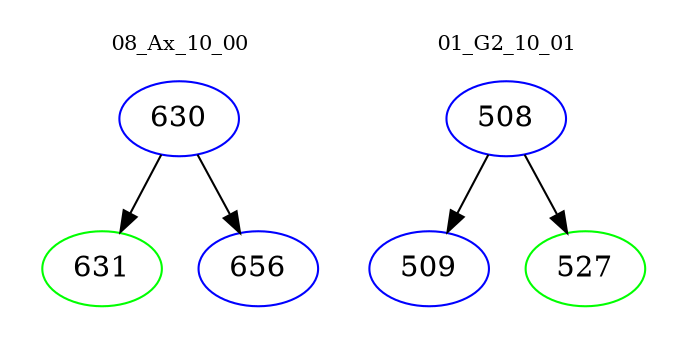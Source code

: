 digraph{
subgraph cluster_0 {
color = white
label = "08_Ax_10_00";
fontsize=10;
T0_630 [label="630", color="blue"]
T0_630 -> T0_631 [color="black"]
T0_631 [label="631", color="green"]
T0_630 -> T0_656 [color="black"]
T0_656 [label="656", color="blue"]
}
subgraph cluster_1 {
color = white
label = "01_G2_10_01";
fontsize=10;
T1_508 [label="508", color="blue"]
T1_508 -> T1_509 [color="black"]
T1_509 [label="509", color="blue"]
T1_508 -> T1_527 [color="black"]
T1_527 [label="527", color="green"]
}
}

